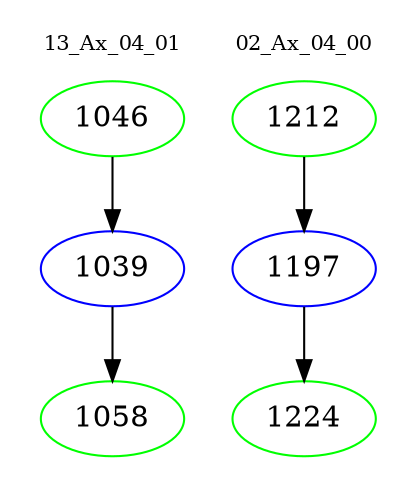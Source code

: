 digraph{
subgraph cluster_0 {
color = white
label = "13_Ax_04_01";
fontsize=10;
T0_1046 [label="1046", color="green"]
T0_1046 -> T0_1039 [color="black"]
T0_1039 [label="1039", color="blue"]
T0_1039 -> T0_1058 [color="black"]
T0_1058 [label="1058", color="green"]
}
subgraph cluster_1 {
color = white
label = "02_Ax_04_00";
fontsize=10;
T1_1212 [label="1212", color="green"]
T1_1212 -> T1_1197 [color="black"]
T1_1197 [label="1197", color="blue"]
T1_1197 -> T1_1224 [color="black"]
T1_1224 [label="1224", color="green"]
}
}
